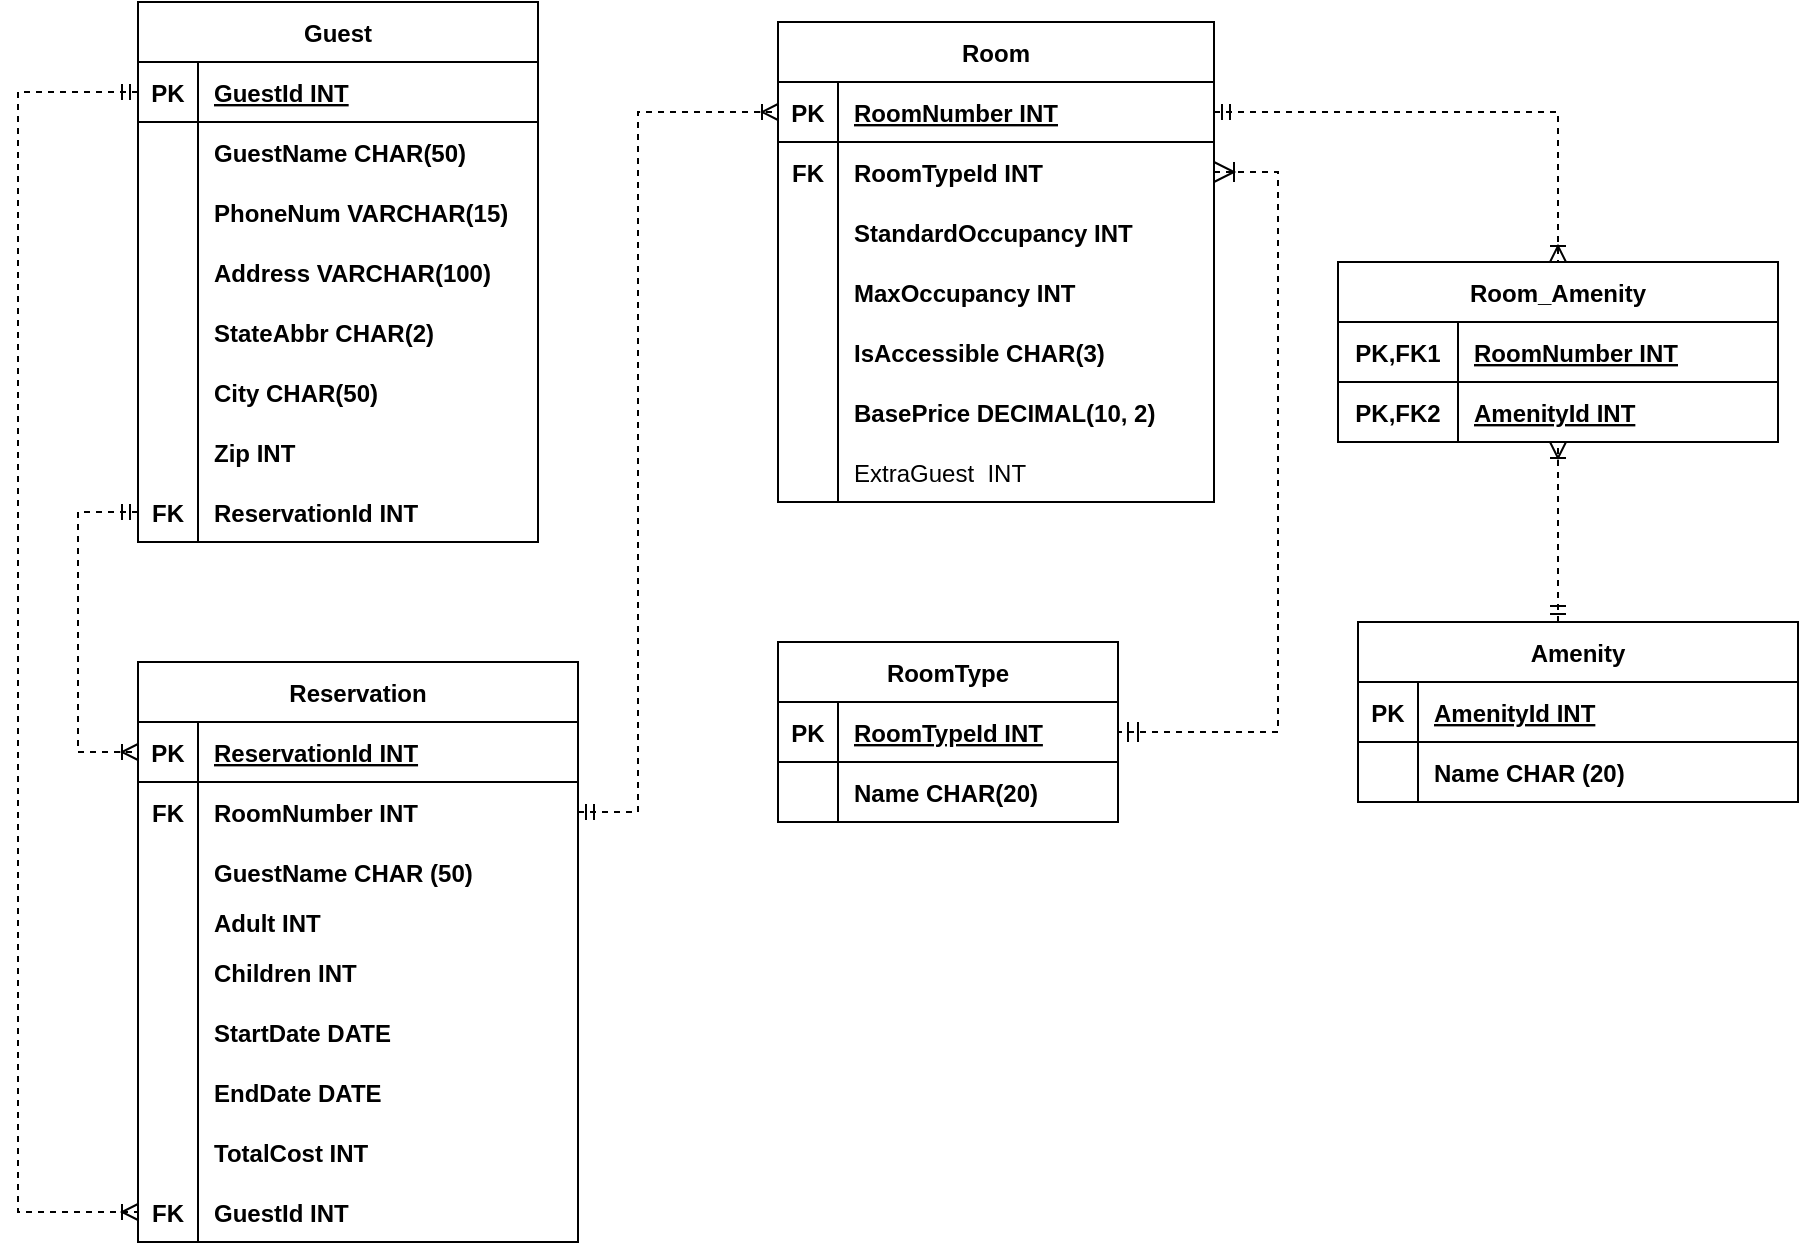 <mxfile version="20.8.23" type="device"><diagram id="R2lEEEUBdFMjLlhIrx00" name="Page-1"><mxGraphModel dx="1790" dy="1900" grid="1" gridSize="10" guides="1" tooltips="1" connect="1" arrows="1" fold="1" page="1" pageScale="1" pageWidth="850" pageHeight="1100" math="0" shadow="0" extFonts="Permanent Marker^https://fonts.googleapis.com/css?family=Permanent+Marker"><root><mxCell id="0"/><mxCell id="1" parent="0"/><mxCell id="C-vyLk0tnHw3VtMMgP7b-2" value="Room" style="shape=table;startSize=30;container=1;collapsible=1;childLayout=tableLayout;fixedRows=1;rowLines=0;fontStyle=1;align=center;resizeLast=1;" parent="1" vertex="1"><mxGeometry x="40" y="-480" width="218" height="240" as="geometry"/></mxCell><mxCell id="C-vyLk0tnHw3VtMMgP7b-3" value="" style="shape=partialRectangle;collapsible=0;dropTarget=0;pointerEvents=0;fillColor=none;points=[[0,0.5],[1,0.5]];portConstraint=eastwest;top=0;left=0;right=0;bottom=1;" parent="C-vyLk0tnHw3VtMMgP7b-2" vertex="1"><mxGeometry y="30" width="218" height="30" as="geometry"/></mxCell><mxCell id="C-vyLk0tnHw3VtMMgP7b-4" value="PK" style="shape=partialRectangle;overflow=hidden;connectable=0;fillColor=none;top=0;left=0;bottom=0;right=0;fontStyle=1;" parent="C-vyLk0tnHw3VtMMgP7b-3" vertex="1"><mxGeometry width="30" height="30" as="geometry"><mxRectangle width="30" height="30" as="alternateBounds"/></mxGeometry></mxCell><mxCell id="C-vyLk0tnHw3VtMMgP7b-5" value="RoomNumber INT" style="shape=partialRectangle;overflow=hidden;connectable=0;fillColor=none;top=0;left=0;bottom=0;right=0;align=left;spacingLeft=6;fontStyle=5;" parent="C-vyLk0tnHw3VtMMgP7b-3" vertex="1"><mxGeometry x="30" width="188" height="30" as="geometry"><mxRectangle width="188" height="30" as="alternateBounds"/></mxGeometry></mxCell><mxCell id="C-vyLk0tnHw3VtMMgP7b-9" value="" style="shape=partialRectangle;collapsible=0;dropTarget=0;pointerEvents=0;fillColor=none;points=[[0,0.5],[1,0.5]];portConstraint=eastwest;top=0;left=0;right=0;bottom=0;" parent="C-vyLk0tnHw3VtMMgP7b-2" vertex="1"><mxGeometry y="60" width="218" height="30" as="geometry"/></mxCell><mxCell id="C-vyLk0tnHw3VtMMgP7b-10" value="FK" style="shape=partialRectangle;overflow=hidden;connectable=0;fillColor=none;top=0;left=0;bottom=0;right=0;fontStyle=1" parent="C-vyLk0tnHw3VtMMgP7b-9" vertex="1"><mxGeometry width="30" height="30" as="geometry"><mxRectangle width="30" height="30" as="alternateBounds"/></mxGeometry></mxCell><mxCell id="C-vyLk0tnHw3VtMMgP7b-11" value="RoomTypeId INT" style="shape=partialRectangle;overflow=hidden;connectable=0;fillColor=none;top=0;left=0;bottom=0;right=0;align=left;spacingLeft=6;fontStyle=1" parent="C-vyLk0tnHw3VtMMgP7b-9" vertex="1"><mxGeometry x="30" width="188" height="30" as="geometry"><mxRectangle width="188" height="30" as="alternateBounds"/></mxGeometry></mxCell><mxCell id="WG4L_DZ8V6YtsW9mcXxI-35" value="" style="shape=tableRow;horizontal=0;startSize=0;swimlaneHead=0;swimlaneBody=0;fillColor=none;collapsible=0;dropTarget=0;points=[[0,0.5],[1,0.5]];portConstraint=eastwest;top=0;left=0;right=0;bottom=0;fontSize=12;" parent="C-vyLk0tnHw3VtMMgP7b-2" vertex="1"><mxGeometry y="90" width="218" height="30" as="geometry"/></mxCell><mxCell id="WG4L_DZ8V6YtsW9mcXxI-36" value="" style="shape=partialRectangle;connectable=0;fillColor=none;top=0;left=0;bottom=0;right=0;editable=1;overflow=hidden;fontSize=12;fontStyle=1" parent="WG4L_DZ8V6YtsW9mcXxI-35" vertex="1"><mxGeometry width="30" height="30" as="geometry"><mxRectangle width="30" height="30" as="alternateBounds"/></mxGeometry></mxCell><mxCell id="WG4L_DZ8V6YtsW9mcXxI-37" value="StandardOccupancy INT" style="shape=partialRectangle;connectable=0;fillColor=none;top=0;left=0;bottom=0;right=0;align=left;spacingLeft=6;overflow=hidden;fontSize=12;fontStyle=1" parent="WG4L_DZ8V6YtsW9mcXxI-35" vertex="1"><mxGeometry x="30" width="188" height="30" as="geometry"><mxRectangle width="188" height="30" as="alternateBounds"/></mxGeometry></mxCell><mxCell id="aGCYyPPHigIr2UNXFPAI-6" value="" style="shape=tableRow;horizontal=0;startSize=0;swimlaneHead=0;swimlaneBody=0;fillColor=none;collapsible=0;dropTarget=0;points=[[0,0.5],[1,0.5]];portConstraint=eastwest;top=0;left=0;right=0;bottom=0;" parent="C-vyLk0tnHw3VtMMgP7b-2" vertex="1"><mxGeometry y="120" width="218" height="30" as="geometry"/></mxCell><mxCell id="aGCYyPPHigIr2UNXFPAI-7" value="" style="shape=partialRectangle;connectable=0;fillColor=none;top=0;left=0;bottom=0;right=0;editable=1;overflow=hidden;" parent="aGCYyPPHigIr2UNXFPAI-6" vertex="1"><mxGeometry width="30" height="30" as="geometry"><mxRectangle width="30" height="30" as="alternateBounds"/></mxGeometry></mxCell><mxCell id="aGCYyPPHigIr2UNXFPAI-8" value="MaxOccupancy INT" style="shape=partialRectangle;connectable=0;fillColor=none;top=0;left=0;bottom=0;right=0;align=left;spacingLeft=6;overflow=hidden;fontStyle=1" parent="aGCYyPPHigIr2UNXFPAI-6" vertex="1"><mxGeometry x="30" width="188" height="30" as="geometry"><mxRectangle width="188" height="30" as="alternateBounds"/></mxGeometry></mxCell><mxCell id="SqN6NdazvqEhytxtVGg--44" value="" style="shape=tableRow;horizontal=0;startSize=0;swimlaneHead=0;swimlaneBody=0;fillColor=none;collapsible=0;dropTarget=0;points=[[0,0.5],[1,0.5]];portConstraint=eastwest;top=0;left=0;right=0;bottom=0;fontSize=12;fontStyle=0" parent="C-vyLk0tnHw3VtMMgP7b-2" vertex="1"><mxGeometry y="150" width="218" height="30" as="geometry"/></mxCell><mxCell id="SqN6NdazvqEhytxtVGg--45" value="" style="shape=partialRectangle;connectable=0;fillColor=none;top=0;left=0;bottom=0;right=0;editable=1;overflow=hidden;fontSize=12;fontStyle=0" parent="SqN6NdazvqEhytxtVGg--44" vertex="1"><mxGeometry width="30" height="30" as="geometry"><mxRectangle width="30" height="30" as="alternateBounds"/></mxGeometry></mxCell><mxCell id="SqN6NdazvqEhytxtVGg--46" value="IsAccessible CHAR(3)" style="shape=partialRectangle;connectable=0;fillColor=none;top=0;left=0;bottom=0;right=0;align=left;spacingLeft=6;overflow=hidden;fontSize=12;fontStyle=1" parent="SqN6NdazvqEhytxtVGg--44" vertex="1"><mxGeometry x="30" width="188" height="30" as="geometry"><mxRectangle width="188" height="30" as="alternateBounds"/></mxGeometry></mxCell><mxCell id="WG4L_DZ8V6YtsW9mcXxI-41" value="" style="shape=tableRow;horizontal=0;startSize=0;swimlaneHead=0;swimlaneBody=0;fillColor=none;collapsible=0;dropTarget=0;points=[[0,0.5],[1,0.5]];portConstraint=eastwest;top=0;left=0;right=0;bottom=0;fontSize=12;" parent="C-vyLk0tnHw3VtMMgP7b-2" vertex="1"><mxGeometry y="180" width="218" height="30" as="geometry"/></mxCell><mxCell id="WG4L_DZ8V6YtsW9mcXxI-42" value="" style="shape=partialRectangle;connectable=0;fillColor=none;top=0;left=0;bottom=0;right=0;editable=1;overflow=hidden;fontSize=12;" parent="WG4L_DZ8V6YtsW9mcXxI-41" vertex="1"><mxGeometry width="30" height="30" as="geometry"><mxRectangle width="30" height="30" as="alternateBounds"/></mxGeometry></mxCell><mxCell id="WG4L_DZ8V6YtsW9mcXxI-43" value="BasePrice DECIMAL(10, 2)" style="shape=partialRectangle;connectable=0;fillColor=none;top=0;left=0;bottom=0;right=0;align=left;spacingLeft=6;overflow=hidden;fontSize=12;fontStyle=1" parent="WG4L_DZ8V6YtsW9mcXxI-41" vertex="1"><mxGeometry x="30" width="188" height="30" as="geometry"><mxRectangle width="188" height="30" as="alternateBounds"/></mxGeometry></mxCell><mxCell id="SqN6NdazvqEhytxtVGg--56" value="" style="shape=tableRow;horizontal=0;startSize=0;swimlaneHead=0;swimlaneBody=0;fillColor=none;collapsible=0;dropTarget=0;points=[[0,0.5],[1,0.5]];portConstraint=eastwest;top=0;left=0;right=0;bottom=0;fontSize=12;" parent="C-vyLk0tnHw3VtMMgP7b-2" vertex="1"><mxGeometry y="210" width="218" height="30" as="geometry"/></mxCell><mxCell id="SqN6NdazvqEhytxtVGg--57" value="" style="shape=partialRectangle;connectable=0;fillColor=none;top=0;left=0;bottom=0;right=0;editable=1;overflow=hidden;fontSize=12;" parent="SqN6NdazvqEhytxtVGg--56" vertex="1"><mxGeometry width="30" height="30" as="geometry"><mxRectangle width="30" height="30" as="alternateBounds"/></mxGeometry></mxCell><mxCell id="SqN6NdazvqEhytxtVGg--58" value="ExtraGuest  INT " style="shape=partialRectangle;connectable=0;fillColor=none;top=0;left=0;bottom=0;right=0;align=left;spacingLeft=6;overflow=hidden;fontSize=12;fontStyle=0" parent="SqN6NdazvqEhytxtVGg--56" vertex="1"><mxGeometry x="30" width="188" height="30" as="geometry"><mxRectangle width="188" height="30" as="alternateBounds"/></mxGeometry></mxCell><mxCell id="C-vyLk0tnHw3VtMMgP7b-13" value="Reservation" style="shape=table;startSize=30;container=1;collapsible=1;childLayout=tableLayout;fixedRows=1;rowLines=0;fontStyle=1;align=center;resizeLast=1;" parent="1" vertex="1"><mxGeometry x="-280" y="-160" width="220" height="290" as="geometry"/></mxCell><mxCell id="SqN6NdazvqEhytxtVGg--119" value="" style="shape=partialRectangle;collapsible=0;dropTarget=0;pointerEvents=0;fillColor=none;points=[[0,0.5],[1,0.5]];portConstraint=eastwest;top=0;left=0;right=0;bottom=1;" parent="C-vyLk0tnHw3VtMMgP7b-13" vertex="1"><mxGeometry y="30" width="220" height="30" as="geometry"/></mxCell><mxCell id="SqN6NdazvqEhytxtVGg--120" value="PK" style="shape=partialRectangle;overflow=hidden;connectable=0;fillColor=none;top=0;left=0;bottom=0;right=0;fontStyle=1;" parent="SqN6NdazvqEhytxtVGg--119" vertex="1"><mxGeometry width="30" height="30" as="geometry"><mxRectangle width="30" height="30" as="alternateBounds"/></mxGeometry></mxCell><mxCell id="SqN6NdazvqEhytxtVGg--121" value="ReservationId INT" style="shape=partialRectangle;overflow=hidden;connectable=0;fillColor=none;top=0;left=0;bottom=0;right=0;align=left;spacingLeft=6;fontStyle=5;" parent="SqN6NdazvqEhytxtVGg--119" vertex="1"><mxGeometry x="30" width="190" height="30" as="geometry"><mxRectangle width="190" height="30" as="alternateBounds"/></mxGeometry></mxCell><mxCell id="C-vyLk0tnHw3VtMMgP7b-17" value="" style="shape=partialRectangle;collapsible=0;dropTarget=0;pointerEvents=0;fillColor=none;points=[[0,0.5],[1,0.5]];portConstraint=eastwest;top=0;left=0;right=0;bottom=0;" parent="C-vyLk0tnHw3VtMMgP7b-13" vertex="1"><mxGeometry y="60" width="220" height="30" as="geometry"/></mxCell><mxCell id="C-vyLk0tnHw3VtMMgP7b-18" value="FK" style="shape=partialRectangle;overflow=hidden;connectable=0;fillColor=none;top=0;left=0;bottom=0;right=0;fontStyle=1" parent="C-vyLk0tnHw3VtMMgP7b-17" vertex="1"><mxGeometry width="30" height="30" as="geometry"><mxRectangle width="30" height="30" as="alternateBounds"/></mxGeometry></mxCell><mxCell id="C-vyLk0tnHw3VtMMgP7b-19" value="RoomNumber INT" style="shape=partialRectangle;overflow=hidden;connectable=0;fillColor=none;top=0;left=0;bottom=0;right=0;align=left;spacingLeft=6;fontStyle=1" parent="C-vyLk0tnHw3VtMMgP7b-17" vertex="1"><mxGeometry x="30" width="190" height="30" as="geometry"><mxRectangle width="190" height="30" as="alternateBounds"/></mxGeometry></mxCell><mxCell id="aGCYyPPHigIr2UNXFPAI-45" value="" style="shape=tableRow;horizontal=0;startSize=0;swimlaneHead=0;swimlaneBody=0;fillColor=none;collapsible=0;dropTarget=0;points=[[0,0.5],[1,0.5]];portConstraint=eastwest;top=0;left=0;right=0;bottom=0;" parent="C-vyLk0tnHw3VtMMgP7b-13" vertex="1"><mxGeometry y="90" width="220" height="30" as="geometry"/></mxCell><mxCell id="aGCYyPPHigIr2UNXFPAI-46" value="" style="shape=partialRectangle;connectable=0;fillColor=none;top=0;left=0;bottom=0;right=0;editable=1;overflow=hidden;" parent="aGCYyPPHigIr2UNXFPAI-45" vertex="1"><mxGeometry width="30" height="30" as="geometry"><mxRectangle width="30" height="30" as="alternateBounds"/></mxGeometry></mxCell><mxCell id="aGCYyPPHigIr2UNXFPAI-47" value="GuestName CHAR (50)" style="shape=partialRectangle;connectable=0;fillColor=none;top=0;left=0;bottom=0;right=0;align=left;spacingLeft=6;overflow=hidden;fontStyle=1" parent="aGCYyPPHigIr2UNXFPAI-45" vertex="1"><mxGeometry x="30" width="190" height="30" as="geometry"><mxRectangle width="190" height="30" as="alternateBounds"/></mxGeometry></mxCell><mxCell id="C-vyLk0tnHw3VtMMgP7b-20" value="" style="shape=partialRectangle;collapsible=0;dropTarget=0;pointerEvents=0;fillColor=none;points=[[0,0.5],[1,0.5]];portConstraint=eastwest;top=0;left=0;right=0;bottom=0;" parent="C-vyLk0tnHw3VtMMgP7b-13" vertex="1"><mxGeometry y="120" width="220" height="20" as="geometry"/></mxCell><mxCell id="C-vyLk0tnHw3VtMMgP7b-21" value="" style="shape=partialRectangle;overflow=hidden;connectable=0;fillColor=none;top=0;left=0;bottom=0;right=0;" parent="C-vyLk0tnHw3VtMMgP7b-20" vertex="1"><mxGeometry width="30" height="20" as="geometry"><mxRectangle width="30" height="20" as="alternateBounds"/></mxGeometry></mxCell><mxCell id="C-vyLk0tnHw3VtMMgP7b-22" value="Adult INT" style="shape=partialRectangle;overflow=hidden;connectable=0;fillColor=none;top=0;left=0;bottom=0;right=0;align=left;spacingLeft=6;fontStyle=1" parent="C-vyLk0tnHw3VtMMgP7b-20" vertex="1"><mxGeometry x="30" width="190" height="20" as="geometry"><mxRectangle width="190" height="20" as="alternateBounds"/></mxGeometry></mxCell><mxCell id="SqN6NdazvqEhytxtVGg--64" value="" style="shape=tableRow;horizontal=0;startSize=0;swimlaneHead=0;swimlaneBody=0;fillColor=none;collapsible=0;dropTarget=0;points=[[0,0.5],[1,0.5]];portConstraint=eastwest;top=0;left=0;right=0;bottom=0;fontSize=12;" parent="C-vyLk0tnHw3VtMMgP7b-13" vertex="1"><mxGeometry y="140" width="220" height="30" as="geometry"/></mxCell><mxCell id="SqN6NdazvqEhytxtVGg--65" value="" style="shape=partialRectangle;connectable=0;fillColor=none;top=0;left=0;bottom=0;right=0;editable=1;overflow=hidden;fontSize=12;" parent="SqN6NdazvqEhytxtVGg--64" vertex="1"><mxGeometry width="30" height="30" as="geometry"><mxRectangle width="30" height="30" as="alternateBounds"/></mxGeometry></mxCell><mxCell id="SqN6NdazvqEhytxtVGg--66" value="Children INT" style="shape=partialRectangle;connectable=0;fillColor=none;top=0;left=0;bottom=0;right=0;align=left;spacingLeft=6;overflow=hidden;fontSize=12;fontStyle=1" parent="SqN6NdazvqEhytxtVGg--64" vertex="1"><mxGeometry x="30" width="190" height="30" as="geometry"><mxRectangle width="190" height="30" as="alternateBounds"/></mxGeometry></mxCell><mxCell id="SqN6NdazvqEhytxtVGg--68" value="" style="shape=tableRow;horizontal=0;startSize=0;swimlaneHead=0;swimlaneBody=0;fillColor=none;collapsible=0;dropTarget=0;points=[[0,0.5],[1,0.5]];portConstraint=eastwest;top=0;left=0;right=0;bottom=0;fontSize=12;" parent="C-vyLk0tnHw3VtMMgP7b-13" vertex="1"><mxGeometry y="170" width="220" height="30" as="geometry"/></mxCell><mxCell id="SqN6NdazvqEhytxtVGg--69" value="" style="shape=partialRectangle;connectable=0;fillColor=none;top=0;left=0;bottom=0;right=0;editable=1;overflow=hidden;fontSize=12;" parent="SqN6NdazvqEhytxtVGg--68" vertex="1"><mxGeometry width="30" height="30" as="geometry"><mxRectangle width="30" height="30" as="alternateBounds"/></mxGeometry></mxCell><mxCell id="SqN6NdazvqEhytxtVGg--70" value="StartDate DATE" style="shape=partialRectangle;connectable=0;fillColor=none;top=0;left=0;bottom=0;right=0;align=left;spacingLeft=6;overflow=hidden;fontSize=12;fontStyle=1" parent="SqN6NdazvqEhytxtVGg--68" vertex="1"><mxGeometry x="30" width="190" height="30" as="geometry"><mxRectangle width="190" height="30" as="alternateBounds"/></mxGeometry></mxCell><mxCell id="SqN6NdazvqEhytxtVGg--72" value="" style="shape=tableRow;horizontal=0;startSize=0;swimlaneHead=0;swimlaneBody=0;fillColor=none;collapsible=0;dropTarget=0;points=[[0,0.5],[1,0.5]];portConstraint=eastwest;top=0;left=0;right=0;bottom=0;fontSize=12;" parent="C-vyLk0tnHw3VtMMgP7b-13" vertex="1"><mxGeometry y="200" width="220" height="30" as="geometry"/></mxCell><mxCell id="SqN6NdazvqEhytxtVGg--73" value="" style="shape=partialRectangle;connectable=0;fillColor=none;top=0;left=0;bottom=0;right=0;editable=1;overflow=hidden;fontSize=12;" parent="SqN6NdazvqEhytxtVGg--72" vertex="1"><mxGeometry width="30" height="30" as="geometry"><mxRectangle width="30" height="30" as="alternateBounds"/></mxGeometry></mxCell><mxCell id="SqN6NdazvqEhytxtVGg--74" value="EndDate DATE" style="shape=partialRectangle;connectable=0;fillColor=none;top=0;left=0;bottom=0;right=0;align=left;spacingLeft=6;overflow=hidden;fontSize=12;fontStyle=1" parent="SqN6NdazvqEhytxtVGg--72" vertex="1"><mxGeometry x="30" width="190" height="30" as="geometry"><mxRectangle width="190" height="30" as="alternateBounds"/></mxGeometry></mxCell><mxCell id="WG4L_DZ8V6YtsW9mcXxI-16" value="" style="shape=tableRow;horizontal=0;startSize=0;swimlaneHead=0;swimlaneBody=0;fillColor=none;collapsible=0;dropTarget=0;points=[[0,0.5],[1,0.5]];portConstraint=eastwest;top=0;left=0;right=0;bottom=0;fontSize=12;" parent="C-vyLk0tnHw3VtMMgP7b-13" vertex="1"><mxGeometry y="230" width="220" height="30" as="geometry"/></mxCell><mxCell id="WG4L_DZ8V6YtsW9mcXxI-17" value="" style="shape=partialRectangle;connectable=0;fillColor=none;top=0;left=0;bottom=0;right=0;editable=1;overflow=hidden;fontSize=12;" parent="WG4L_DZ8V6YtsW9mcXxI-16" vertex="1"><mxGeometry width="30" height="30" as="geometry"><mxRectangle width="30" height="30" as="alternateBounds"/></mxGeometry></mxCell><mxCell id="WG4L_DZ8V6YtsW9mcXxI-18" value="TotalCost INT" style="shape=partialRectangle;connectable=0;fillColor=none;top=0;left=0;bottom=0;right=0;align=left;spacingLeft=6;overflow=hidden;fontSize=12;fontStyle=1" parent="WG4L_DZ8V6YtsW9mcXxI-16" vertex="1"><mxGeometry x="30" width="190" height="30" as="geometry"><mxRectangle width="190" height="30" as="alternateBounds"/></mxGeometry></mxCell><mxCell id="aGCYyPPHigIr2UNXFPAI-55" value="" style="shape=tableRow;horizontal=0;startSize=0;swimlaneHead=0;swimlaneBody=0;fillColor=none;collapsible=0;dropTarget=0;points=[[0,0.5],[1,0.5]];portConstraint=eastwest;top=0;left=0;right=0;bottom=0;" parent="C-vyLk0tnHw3VtMMgP7b-13" vertex="1"><mxGeometry y="260" width="220" height="30" as="geometry"/></mxCell><mxCell id="aGCYyPPHigIr2UNXFPAI-56" value="FK" style="shape=partialRectangle;connectable=0;fillColor=none;top=0;left=0;bottom=0;right=0;editable=1;overflow=hidden;fontStyle=1" parent="aGCYyPPHigIr2UNXFPAI-55" vertex="1"><mxGeometry width="30" height="30" as="geometry"><mxRectangle width="30" height="30" as="alternateBounds"/></mxGeometry></mxCell><mxCell id="aGCYyPPHigIr2UNXFPAI-57" value="GuestId INT" style="shape=partialRectangle;connectable=0;fillColor=none;top=0;left=0;bottom=0;right=0;align=left;spacingLeft=6;overflow=hidden;fontStyle=1" parent="aGCYyPPHigIr2UNXFPAI-55" vertex="1"><mxGeometry x="30" width="190" height="30" as="geometry"><mxRectangle width="190" height="30" as="alternateBounds"/></mxGeometry></mxCell><mxCell id="SqN6NdazvqEhytxtVGg--7" value="Guest" style="shape=table;startSize=30;container=1;collapsible=1;childLayout=tableLayout;fixedRows=1;rowLines=0;fontStyle=1;align=center;resizeLast=1;fontSize=12;" parent="1" vertex="1"><mxGeometry x="-280" y="-490" width="200" height="270" as="geometry"/></mxCell><mxCell id="SqN6NdazvqEhytxtVGg--8" value="" style="shape=tableRow;horizontal=0;startSize=0;swimlaneHead=0;swimlaneBody=0;fillColor=none;collapsible=0;dropTarget=0;points=[[0,0.5],[1,0.5]];portConstraint=eastwest;top=0;left=0;right=0;bottom=1;fontSize=12;" parent="SqN6NdazvqEhytxtVGg--7" vertex="1"><mxGeometry y="30" width="200" height="30" as="geometry"/></mxCell><mxCell id="SqN6NdazvqEhytxtVGg--9" value="PK" style="shape=partialRectangle;connectable=0;fillColor=none;top=0;left=0;bottom=0;right=0;fontStyle=1;overflow=hidden;fontSize=12;" parent="SqN6NdazvqEhytxtVGg--8" vertex="1"><mxGeometry width="30" height="30" as="geometry"><mxRectangle width="30" height="30" as="alternateBounds"/></mxGeometry></mxCell><mxCell id="SqN6NdazvqEhytxtVGg--10" value="GuestId INT" style="shape=partialRectangle;connectable=0;fillColor=none;top=0;left=0;bottom=0;right=0;align=left;spacingLeft=6;fontStyle=5;overflow=hidden;fontSize=12;" parent="SqN6NdazvqEhytxtVGg--8" vertex="1"><mxGeometry x="30" width="170" height="30" as="geometry"><mxRectangle width="170" height="30" as="alternateBounds"/></mxGeometry></mxCell><mxCell id="SqN6NdazvqEhytxtVGg--11" value="" style="shape=tableRow;horizontal=0;startSize=0;swimlaneHead=0;swimlaneBody=0;fillColor=none;collapsible=0;dropTarget=0;points=[[0,0.5],[1,0.5]];portConstraint=eastwest;top=0;left=0;right=0;bottom=0;fontSize=12;" parent="SqN6NdazvqEhytxtVGg--7" vertex="1"><mxGeometry y="60" width="200" height="30" as="geometry"/></mxCell><mxCell id="SqN6NdazvqEhytxtVGg--12" value="" style="shape=partialRectangle;connectable=0;fillColor=none;top=0;left=0;bottom=0;right=0;editable=1;overflow=hidden;fontSize=12;" parent="SqN6NdazvqEhytxtVGg--11" vertex="1"><mxGeometry width="30" height="30" as="geometry"><mxRectangle width="30" height="30" as="alternateBounds"/></mxGeometry></mxCell><mxCell id="SqN6NdazvqEhytxtVGg--13" value="GuestName CHAR(50)" style="shape=partialRectangle;connectable=0;fillColor=none;top=0;left=0;bottom=0;right=0;align=left;spacingLeft=6;overflow=hidden;fontSize=12;fontStyle=1" parent="SqN6NdazvqEhytxtVGg--11" vertex="1"><mxGeometry x="30" width="170" height="30" as="geometry"><mxRectangle width="170" height="30" as="alternateBounds"/></mxGeometry></mxCell><mxCell id="SqN6NdazvqEhytxtVGg--116" value="" style="shape=tableRow;horizontal=0;startSize=0;swimlaneHead=0;swimlaneBody=0;fillColor=none;collapsible=0;dropTarget=0;points=[[0,0.5],[1,0.5]];portConstraint=eastwest;top=0;left=0;right=0;bottom=0;fontSize=12;" parent="SqN6NdazvqEhytxtVGg--7" vertex="1"><mxGeometry y="90" width="200" height="30" as="geometry"/></mxCell><mxCell id="SqN6NdazvqEhytxtVGg--117" value="" style="shape=partialRectangle;connectable=0;fillColor=none;top=0;left=0;bottom=0;right=0;editable=1;overflow=hidden;fontSize=12;" parent="SqN6NdazvqEhytxtVGg--116" vertex="1"><mxGeometry width="30" height="30" as="geometry"><mxRectangle width="30" height="30" as="alternateBounds"/></mxGeometry></mxCell><mxCell id="SqN6NdazvqEhytxtVGg--118" value="PhoneNum VARCHAR(15) " style="shape=partialRectangle;connectable=0;fillColor=none;top=0;left=0;bottom=0;right=0;align=left;spacingLeft=6;overflow=hidden;fontSize=12;fontStyle=1" parent="SqN6NdazvqEhytxtVGg--116" vertex="1"><mxGeometry x="30" width="170" height="30" as="geometry"><mxRectangle width="170" height="30" as="alternateBounds"/></mxGeometry></mxCell><mxCell id="SqN6NdazvqEhytxtVGg--14" value="" style="shape=tableRow;horizontal=0;startSize=0;swimlaneHead=0;swimlaneBody=0;fillColor=none;collapsible=0;dropTarget=0;points=[[0,0.5],[1,0.5]];portConstraint=eastwest;top=0;left=0;right=0;bottom=0;fontSize=12;" parent="SqN6NdazvqEhytxtVGg--7" vertex="1"><mxGeometry y="120" width="200" height="30" as="geometry"/></mxCell><mxCell id="SqN6NdazvqEhytxtVGg--15" value="" style="shape=partialRectangle;connectable=0;fillColor=none;top=0;left=0;bottom=0;right=0;editable=1;overflow=hidden;fontSize=12;" parent="SqN6NdazvqEhytxtVGg--14" vertex="1"><mxGeometry width="30" height="30" as="geometry"><mxRectangle width="30" height="30" as="alternateBounds"/></mxGeometry></mxCell><mxCell id="SqN6NdazvqEhytxtVGg--16" value="Address VARCHAR(100) " style="shape=partialRectangle;connectable=0;fillColor=none;top=0;left=0;bottom=0;right=0;align=left;spacingLeft=6;overflow=hidden;fontSize=12;fontStyle=1" parent="SqN6NdazvqEhytxtVGg--14" vertex="1"><mxGeometry x="30" width="170" height="30" as="geometry"><mxRectangle width="170" height="30" as="alternateBounds"/></mxGeometry></mxCell><mxCell id="SqN6NdazvqEhytxtVGg--25" value="" style="shape=tableRow;horizontal=0;startSize=0;swimlaneHead=0;swimlaneBody=0;fillColor=none;collapsible=0;dropTarget=0;points=[[0,0.5],[1,0.5]];portConstraint=eastwest;top=0;left=0;right=0;bottom=0;fontSize=12;" parent="SqN6NdazvqEhytxtVGg--7" vertex="1"><mxGeometry y="150" width="200" height="30" as="geometry"/></mxCell><mxCell id="SqN6NdazvqEhytxtVGg--26" value="" style="shape=partialRectangle;connectable=0;fillColor=none;top=0;left=0;bottom=0;right=0;editable=1;overflow=hidden;fontSize=12;fontStyle=0" parent="SqN6NdazvqEhytxtVGg--25" vertex="1"><mxGeometry width="30" height="30" as="geometry"><mxRectangle width="30" height="30" as="alternateBounds"/></mxGeometry></mxCell><mxCell id="SqN6NdazvqEhytxtVGg--27" value="StateAbbr CHAR(2) " style="shape=partialRectangle;connectable=0;fillColor=none;top=0;left=0;bottom=0;right=0;align=left;spacingLeft=6;overflow=hidden;fontSize=12;fontStyle=1" parent="SqN6NdazvqEhytxtVGg--25" vertex="1"><mxGeometry x="30" width="170" height="30" as="geometry"><mxRectangle width="170" height="30" as="alternateBounds"/></mxGeometry></mxCell><mxCell id="aGCYyPPHigIr2UNXFPAI-41" value="" style="shape=tableRow;horizontal=0;startSize=0;swimlaneHead=0;swimlaneBody=0;fillColor=none;collapsible=0;dropTarget=0;points=[[0,0.5],[1,0.5]];portConstraint=eastwest;top=0;left=0;right=0;bottom=0;" parent="SqN6NdazvqEhytxtVGg--7" vertex="1"><mxGeometry y="180" width="200" height="30" as="geometry"/></mxCell><mxCell id="aGCYyPPHigIr2UNXFPAI-42" value="" style="shape=partialRectangle;connectable=0;fillColor=none;top=0;left=0;bottom=0;right=0;editable=1;overflow=hidden;" parent="aGCYyPPHigIr2UNXFPAI-41" vertex="1"><mxGeometry width="30" height="30" as="geometry"><mxRectangle width="30" height="30" as="alternateBounds"/></mxGeometry></mxCell><mxCell id="aGCYyPPHigIr2UNXFPAI-43" value="City CHAR(50)" style="shape=partialRectangle;connectable=0;fillColor=none;top=0;left=0;bottom=0;right=0;align=left;spacingLeft=6;overflow=hidden;fontStyle=1" parent="aGCYyPPHigIr2UNXFPAI-41" vertex="1"><mxGeometry x="30" width="170" height="30" as="geometry"><mxRectangle width="170" height="30" as="alternateBounds"/></mxGeometry></mxCell><mxCell id="SqN6NdazvqEhytxtVGg--29" value="" style="shape=tableRow;horizontal=0;startSize=0;swimlaneHead=0;swimlaneBody=0;fillColor=none;collapsible=0;dropTarget=0;points=[[0,0.5],[1,0.5]];portConstraint=eastwest;top=0;left=0;right=0;bottom=0;fontSize=12;" parent="SqN6NdazvqEhytxtVGg--7" vertex="1"><mxGeometry y="210" width="200" height="30" as="geometry"/></mxCell><mxCell id="SqN6NdazvqEhytxtVGg--30" value="" style="shape=partialRectangle;connectable=0;fillColor=none;top=0;left=0;bottom=0;right=0;editable=1;overflow=hidden;fontSize=12;" parent="SqN6NdazvqEhytxtVGg--29" vertex="1"><mxGeometry width="30" height="30" as="geometry"><mxRectangle width="30" height="30" as="alternateBounds"/></mxGeometry></mxCell><mxCell id="SqN6NdazvqEhytxtVGg--31" value="Zip INT" style="shape=partialRectangle;connectable=0;fillColor=none;top=0;left=0;bottom=0;right=0;align=left;spacingLeft=6;overflow=hidden;fontSize=12;fontStyle=1" parent="SqN6NdazvqEhytxtVGg--29" vertex="1"><mxGeometry x="30" width="170" height="30" as="geometry"><mxRectangle width="170" height="30" as="alternateBounds"/></mxGeometry></mxCell><mxCell id="aGCYyPPHigIr2UNXFPAI-50" value="" style="shape=tableRow;horizontal=0;startSize=0;swimlaneHead=0;swimlaneBody=0;fillColor=none;collapsible=0;dropTarget=0;points=[[0,0.5],[1,0.5]];portConstraint=eastwest;top=0;left=0;right=0;bottom=0;" parent="SqN6NdazvqEhytxtVGg--7" vertex="1"><mxGeometry y="240" width="200" height="30" as="geometry"/></mxCell><mxCell id="aGCYyPPHigIr2UNXFPAI-51" value="FK" style="shape=partialRectangle;connectable=0;fillColor=none;top=0;left=0;bottom=0;right=0;editable=1;overflow=hidden;fontStyle=1" parent="aGCYyPPHigIr2UNXFPAI-50" vertex="1"><mxGeometry width="30" height="30" as="geometry"><mxRectangle width="30" height="30" as="alternateBounds"/></mxGeometry></mxCell><mxCell id="aGCYyPPHigIr2UNXFPAI-52" value="ReservationId INT" style="shape=partialRectangle;connectable=0;fillColor=none;top=0;left=0;bottom=0;right=0;align=left;spacingLeft=6;overflow=hidden;fontStyle=1" parent="aGCYyPPHigIr2UNXFPAI-50" vertex="1"><mxGeometry x="30" width="170" height="30" as="geometry"><mxRectangle width="170" height="30" as="alternateBounds"/></mxGeometry></mxCell><mxCell id="gvs6JY21cN8332JOtl03-55" value="RoomType" style="shape=table;startSize=30;container=1;collapsible=1;childLayout=tableLayout;fixedRows=1;rowLines=0;fontStyle=1;align=center;resizeLast=1;" parent="1" vertex="1"><mxGeometry x="40" y="-170" width="170" height="90" as="geometry"/></mxCell><mxCell id="gvs6JY21cN8332JOtl03-56" value="" style="shape=tableRow;horizontal=0;startSize=0;swimlaneHead=0;swimlaneBody=0;fillColor=none;collapsible=0;dropTarget=0;points=[[0,0.5],[1,0.5]];portConstraint=eastwest;top=0;left=0;right=0;bottom=1;" parent="gvs6JY21cN8332JOtl03-55" vertex="1"><mxGeometry y="30" width="170" height="30" as="geometry"/></mxCell><mxCell id="gvs6JY21cN8332JOtl03-57" value="PK" style="shape=partialRectangle;connectable=0;fillColor=none;top=0;left=0;bottom=0;right=0;fontStyle=1;overflow=hidden;" parent="gvs6JY21cN8332JOtl03-56" vertex="1"><mxGeometry width="30" height="30" as="geometry"><mxRectangle width="30" height="30" as="alternateBounds"/></mxGeometry></mxCell><mxCell id="gvs6JY21cN8332JOtl03-58" value="RoomTypeId INT" style="shape=partialRectangle;connectable=0;fillColor=none;top=0;left=0;bottom=0;right=0;align=left;spacingLeft=6;fontStyle=5;overflow=hidden;" parent="gvs6JY21cN8332JOtl03-56" vertex="1"><mxGeometry x="30" width="140" height="30" as="geometry"><mxRectangle width="140" height="30" as="alternateBounds"/></mxGeometry></mxCell><mxCell id="aGCYyPPHigIr2UNXFPAI-2" value="" style="shape=tableRow;horizontal=0;startSize=0;swimlaneHead=0;swimlaneBody=0;fillColor=none;collapsible=0;dropTarget=0;points=[[0,0.5],[1,0.5]];portConstraint=eastwest;top=0;left=0;right=0;bottom=0;" parent="gvs6JY21cN8332JOtl03-55" vertex="1"><mxGeometry y="60" width="170" height="30" as="geometry"/></mxCell><mxCell id="aGCYyPPHigIr2UNXFPAI-3" value="" style="shape=partialRectangle;connectable=0;fillColor=none;top=0;left=0;bottom=0;right=0;editable=1;overflow=hidden;fontStyle=1" parent="aGCYyPPHigIr2UNXFPAI-2" vertex="1"><mxGeometry width="30" height="30" as="geometry"><mxRectangle width="30" height="30" as="alternateBounds"/></mxGeometry></mxCell><mxCell id="aGCYyPPHigIr2UNXFPAI-4" value="Name CHAR(20)" style="shape=partialRectangle;connectable=0;fillColor=none;top=0;left=0;bottom=0;right=0;align=left;spacingLeft=6;overflow=hidden;fontStyle=1" parent="aGCYyPPHigIr2UNXFPAI-2" vertex="1"><mxGeometry x="30" width="140" height="30" as="geometry"><mxRectangle width="140" height="30" as="alternateBounds"/></mxGeometry></mxCell><mxCell id="WG4L_DZ8V6YtsW9mcXxI-39" value="" style="fontSize=12;html=1;endArrow=ERmandOne;startArrow=ERoneToMany;rounded=0;dashed=1;startSize=8;endSize=8;exitX=1;exitY=0.5;exitDx=0;exitDy=0;entryX=1;entryY=0.5;entryDx=0;entryDy=0;startFill=0;endFill=0;edgeStyle=orthogonalEdgeStyle;" parent="1" source="C-vyLk0tnHw3VtMMgP7b-9" target="gvs6JY21cN8332JOtl03-56" edge="1"><mxGeometry width="100" height="100" relative="1" as="geometry"><mxPoint x="30" y="-120" as="sourcePoint"/><mxPoint x="380" y="-338" as="targetPoint"/><Array as="points"><mxPoint x="290" y="-405"/><mxPoint x="290" y="-125"/></Array></mxGeometry></mxCell><mxCell id="IQO6chBjroiba9Ipc0Fx-14" value="" style="fontSize=12;html=1;endArrow=ERoneToMany;startArrow=ERmandOne;rounded=0;dashed=1;exitX=1;exitY=0.5;exitDx=0;exitDy=0;edgeStyle=orthogonalEdgeStyle;entryX=0;entryY=0.5;entryDx=0;entryDy=0;" parent="1" source="C-vyLk0tnHw3VtMMgP7b-17" target="C-vyLk0tnHw3VtMMgP7b-3" edge="1"><mxGeometry width="100" height="100" relative="1" as="geometry"><mxPoint x="110" y="-130" as="sourcePoint"/><mxPoint x="30" y="-440" as="targetPoint"/><Array as="points"><mxPoint x="-30" y="-85"/><mxPoint x="-30" y="-435"/></Array></mxGeometry></mxCell><mxCell id="aGCYyPPHigIr2UNXFPAI-10" value="Room_Amenity" style="shape=table;startSize=30;container=1;collapsible=1;childLayout=tableLayout;fixedRows=1;rowLines=0;fontStyle=1;align=center;resizeLast=1;" parent="1" vertex="1"><mxGeometry x="320" y="-360" width="220" height="90" as="geometry"/></mxCell><mxCell id="aGCYyPPHigIr2UNXFPAI-14" value="" style="shape=tableRow;horizontal=0;startSize=0;swimlaneHead=0;swimlaneBody=0;fillColor=none;collapsible=0;dropTarget=0;points=[[0,0.5],[1,0.5]];portConstraint=eastwest;top=0;left=0;right=0;bottom=1;" parent="aGCYyPPHigIr2UNXFPAI-10" vertex="1"><mxGeometry y="30" width="220" height="30" as="geometry"/></mxCell><mxCell id="aGCYyPPHigIr2UNXFPAI-15" value="PK,FK1" style="shape=partialRectangle;connectable=0;fillColor=none;top=0;left=0;bottom=0;right=0;fontStyle=1;overflow=hidden;" parent="aGCYyPPHigIr2UNXFPAI-14" vertex="1"><mxGeometry width="60" height="30" as="geometry"><mxRectangle width="60" height="30" as="alternateBounds"/></mxGeometry></mxCell><mxCell id="aGCYyPPHigIr2UNXFPAI-16" value="RoomNumber INT" style="shape=partialRectangle;connectable=0;fillColor=none;top=0;left=0;bottom=0;right=0;align=left;spacingLeft=6;fontStyle=5;overflow=hidden;" parent="aGCYyPPHigIr2UNXFPAI-14" vertex="1"><mxGeometry x="60" width="160" height="30" as="geometry"><mxRectangle width="160" height="30" as="alternateBounds"/></mxGeometry></mxCell><mxCell id="aGCYyPPHigIr2UNXFPAI-11" value="" style="shape=tableRow;horizontal=0;startSize=0;swimlaneHead=0;swimlaneBody=0;fillColor=none;collapsible=0;dropTarget=0;points=[[0,0.5],[1,0.5]];portConstraint=eastwest;top=0;left=0;right=0;bottom=0;" parent="aGCYyPPHigIr2UNXFPAI-10" vertex="1"><mxGeometry y="60" width="220" height="30" as="geometry"/></mxCell><mxCell id="aGCYyPPHigIr2UNXFPAI-12" value="PK,FK2" style="shape=partialRectangle;connectable=0;fillColor=none;top=0;left=0;bottom=0;right=0;fontStyle=1;overflow=hidden;" parent="aGCYyPPHigIr2UNXFPAI-11" vertex="1"><mxGeometry width="60" height="30" as="geometry"><mxRectangle width="60" height="30" as="alternateBounds"/></mxGeometry></mxCell><mxCell id="aGCYyPPHigIr2UNXFPAI-13" value="AmenityId INT" style="shape=partialRectangle;connectable=0;fillColor=none;top=0;left=0;bottom=0;right=0;align=left;spacingLeft=6;fontStyle=5;overflow=hidden;" parent="aGCYyPPHigIr2UNXFPAI-11" vertex="1"><mxGeometry x="60" width="160" height="30" as="geometry"><mxRectangle width="160" height="30" as="alternateBounds"/></mxGeometry></mxCell><mxCell id="aGCYyPPHigIr2UNXFPAI-23" value="" style="fontSize=12;html=1;endArrow=ERoneToMany;startArrow=ERmandOne;rounded=0;exitX=1;exitY=0.5;exitDx=0;exitDy=0;entryX=0.5;entryY=0;entryDx=0;entryDy=0;dashed=1;edgeStyle=orthogonalEdgeStyle;" parent="1" source="C-vyLk0tnHw3VtMMgP7b-3" target="aGCYyPPHigIr2UNXFPAI-10" edge="1"><mxGeometry width="100" height="100" relative="1" as="geometry"><mxPoint x="360" y="-120" as="sourcePoint"/><mxPoint x="490" y="-510" as="targetPoint"/></mxGeometry></mxCell><mxCell id="aGCYyPPHigIr2UNXFPAI-24" value="Amenity" style="shape=table;startSize=30;container=1;collapsible=1;childLayout=tableLayout;fixedRows=1;rowLines=0;fontStyle=1;align=center;resizeLast=1;" parent="1" vertex="1"><mxGeometry x="330" y="-180" width="220" height="90" as="geometry"/></mxCell><mxCell id="aGCYyPPHigIr2UNXFPAI-25" value="" style="shape=tableRow;horizontal=0;startSize=0;swimlaneHead=0;swimlaneBody=0;fillColor=none;collapsible=0;dropTarget=0;points=[[0,0.5],[1,0.5]];portConstraint=eastwest;top=0;left=0;right=0;bottom=1;" parent="aGCYyPPHigIr2UNXFPAI-24" vertex="1"><mxGeometry y="30" width="220" height="30" as="geometry"/></mxCell><mxCell id="aGCYyPPHigIr2UNXFPAI-26" value="PK" style="shape=partialRectangle;connectable=0;fillColor=none;top=0;left=0;bottom=0;right=0;fontStyle=1;overflow=hidden;" parent="aGCYyPPHigIr2UNXFPAI-25" vertex="1"><mxGeometry width="30" height="30" as="geometry"><mxRectangle width="30" height="30" as="alternateBounds"/></mxGeometry></mxCell><mxCell id="aGCYyPPHigIr2UNXFPAI-27" value="AmenityId INT" style="shape=partialRectangle;connectable=0;fillColor=none;top=0;left=0;bottom=0;right=0;align=left;spacingLeft=6;fontStyle=5;overflow=hidden;" parent="aGCYyPPHigIr2UNXFPAI-25" vertex="1"><mxGeometry x="30" width="190" height="30" as="geometry"><mxRectangle width="190" height="30" as="alternateBounds"/></mxGeometry></mxCell><mxCell id="aGCYyPPHigIr2UNXFPAI-28" value="" style="shape=tableRow;horizontal=0;startSize=0;swimlaneHead=0;swimlaneBody=0;fillColor=none;collapsible=0;dropTarget=0;points=[[0,0.5],[1,0.5]];portConstraint=eastwest;top=0;left=0;right=0;bottom=0;" parent="aGCYyPPHigIr2UNXFPAI-24" vertex="1"><mxGeometry y="60" width="220" height="30" as="geometry"/></mxCell><mxCell id="aGCYyPPHigIr2UNXFPAI-29" value="" style="shape=partialRectangle;connectable=0;fillColor=none;top=0;left=0;bottom=0;right=0;editable=1;overflow=hidden;" parent="aGCYyPPHigIr2UNXFPAI-28" vertex="1"><mxGeometry width="30" height="30" as="geometry"><mxRectangle width="30" height="30" as="alternateBounds"/></mxGeometry></mxCell><mxCell id="aGCYyPPHigIr2UNXFPAI-30" value="Name CHAR (20)" style="shape=partialRectangle;connectable=0;fillColor=none;top=0;left=0;bottom=0;right=0;align=left;spacingLeft=6;overflow=hidden;fontStyle=1" parent="aGCYyPPHigIr2UNXFPAI-28" vertex="1"><mxGeometry x="30" width="190" height="30" as="geometry"><mxRectangle width="190" height="30" as="alternateBounds"/></mxGeometry></mxCell><mxCell id="aGCYyPPHigIr2UNXFPAI-38" value="" style="fontSize=12;html=1;endArrow=ERoneToMany;startArrow=ERmandOne;rounded=0;dashed=1;" parent="1" edge="1"><mxGeometry width="100" height="100" relative="1" as="geometry"><mxPoint x="430" y="-180" as="sourcePoint"/><mxPoint x="430" y="-270" as="targetPoint"/></mxGeometry></mxCell><mxCell id="aGCYyPPHigIr2UNXFPAI-58" value="" style="edgeStyle=orthogonalEdgeStyle;fontSize=12;html=1;endArrow=ERoneToMany;startArrow=ERmandOne;rounded=0;dashed=1;exitX=0;exitY=0.5;exitDx=0;exitDy=0;entryX=0;entryY=0.5;entryDx=0;entryDy=0;" parent="1" source="aGCYyPPHigIr2UNXFPAI-50" target="SqN6NdazvqEhytxtVGg--119" edge="1"><mxGeometry width="100" height="100" relative="1" as="geometry"><mxPoint x="-110" y="-120" as="sourcePoint"/><mxPoint x="-10" y="-220" as="targetPoint"/><Array as="points"><mxPoint x="-310" y="-235"/><mxPoint x="-310" y="-115"/></Array></mxGeometry></mxCell><mxCell id="aGCYyPPHigIr2UNXFPAI-59" value="" style="edgeStyle=orthogonalEdgeStyle;fontSize=12;html=1;endArrow=ERoneToMany;startArrow=ERmandOne;rounded=0;dashed=1;exitX=0;exitY=0.5;exitDx=0;exitDy=0;endFill=0;entryX=0;entryY=0.5;entryDx=0;entryDy=0;" parent="1" source="SqN6NdazvqEhytxtVGg--8" target="aGCYyPPHigIr2UNXFPAI-55" edge="1"><mxGeometry width="100" height="100" relative="1" as="geometry"><mxPoint x="-340" y="-110" as="sourcePoint"/><mxPoint x="-120" y="150" as="targetPoint"/><Array as="points"><mxPoint x="-340" y="-445"/><mxPoint x="-340" y="115"/></Array></mxGeometry></mxCell></root></mxGraphModel></diagram></mxfile>